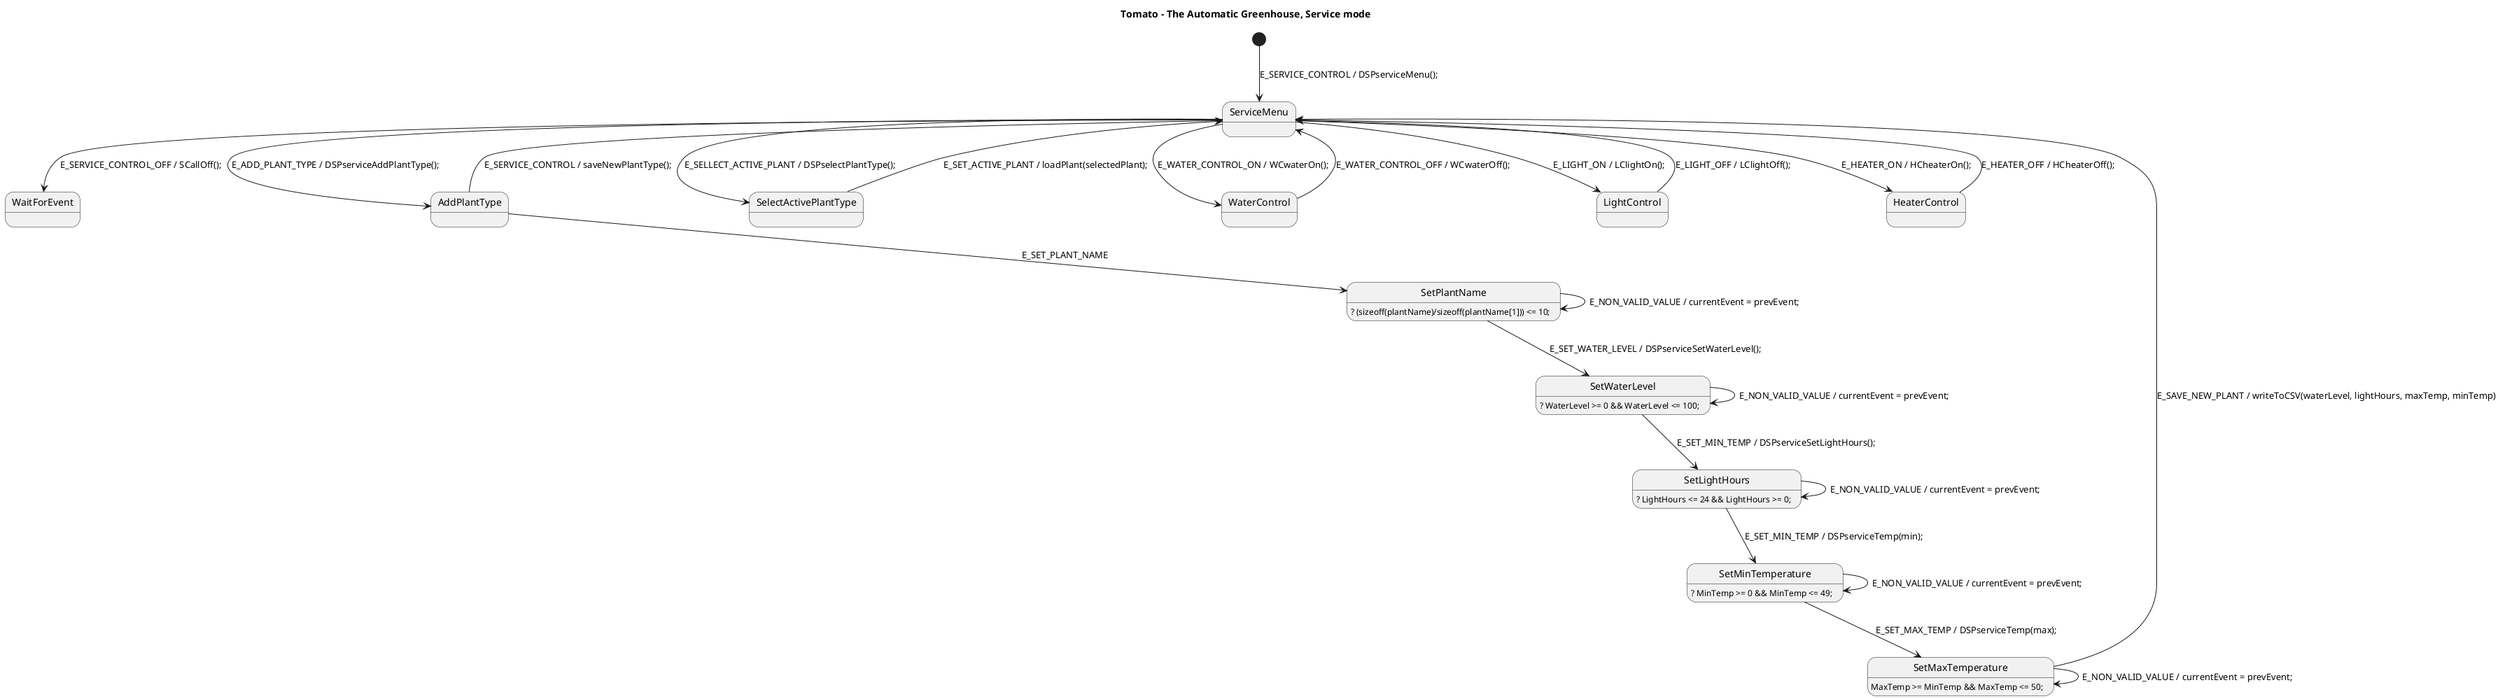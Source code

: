 @startuml

title Tomato - The Automatic Greenhouse, Service mode

[*] --> ServiceMenu : E_SERVICE_CONTROL / DSPserviceMenu();
ServiceMenu --> WaitForEvent : E_SERVICE_CONTROL_OFF / SCallOff();

ServiceMenu --> AddPlantType : E_ADD_PLANT_TYPE / DSPserviceAddPlantType();
AddPlantType --> SetPlantName : E_SET_PLANT_NAME
SetPlantName : ? (sizeoff(plantName)/sizeoff(plantName[1])) <= 10;
SetPlantName --> SetPlantName : E_NON_VALID_VALUE / currentEvent = prevEvent;
SetPlantName --> SetWaterLevel : E_SET_WATER_LEVEL / DSPserviceSetWaterLevel();
SetWaterLevel : ? WaterLevel >= 0 && WaterLevel <= 100;
SetWaterLevel --> SetWaterLevel : E_NON_VALID_VALUE / currentEvent = prevEvent;
SetWaterLevel --> SetLightHours : E_SET_MIN_TEMP / DSPserviceSetLightHours();
SetLightHours : ? LightHours <= 24 && LightHours >= 0;
SetLightHours --> SetLightHours : E_NON_VALID_VALUE / currentEvent = prevEvent;
SetLightHours --> SetMinTemperature : E_SET_MIN_TEMP / DSPserviceTemp(min);
SetMinTemperature : ? MinTemp >= 0 && MinTemp <= 49;
SetMinTemperature --> SetMinTemperature : E_NON_VALID_VALUE / currentEvent = prevEvent;
SetMinTemperature --> SetMaxTemperature : E_SET_MAX_TEMP / DSPserviceTemp(max);
SetMaxTemperature : MaxTemp >= MinTemp && MaxTemp <= 50;
SetMaxTemperature --> SetMaxTemperature : E_NON_VALID_VALUE / currentEvent = prevEvent;
SetMaxTemperature --> ServiceMenu : E_SAVE_NEW_PLANT / writeToCSV(waterLevel, lightHours, maxTemp, minTemp)


AddPlantType --> ServiceMenu : E_SERVICE_CONTROL / saveNewPlantType();

ServiceMenu --> SelectActivePlantType : E_SELLECT_ACTIVE_PLANT / DSPselectPlantType();
SelectActivePlantType --> ServiceMenu : E_SET_ACTIVE_PLANT / loadPlant(selectedPlant);

ServiceMenu --> WaterControl : E_WATER_CONTROL_ON / WCwaterOn();
WaterControl --> ServiceMenu : E_WATER_CONTROL_OFF / WCwaterOff();

ServiceMenu --> LightControl : E_LIGHT_ON / LClightOn();
LightControl --> ServiceMenu : E_LIGHT_OFF / LClightOff();

ServiceMenu --> HeaterControl : E_HEATER_ON / HCheaterOn();
HeaterControl --> ServiceMenu : E_HEATER_OFF / HCheaterOff();

@enduml
